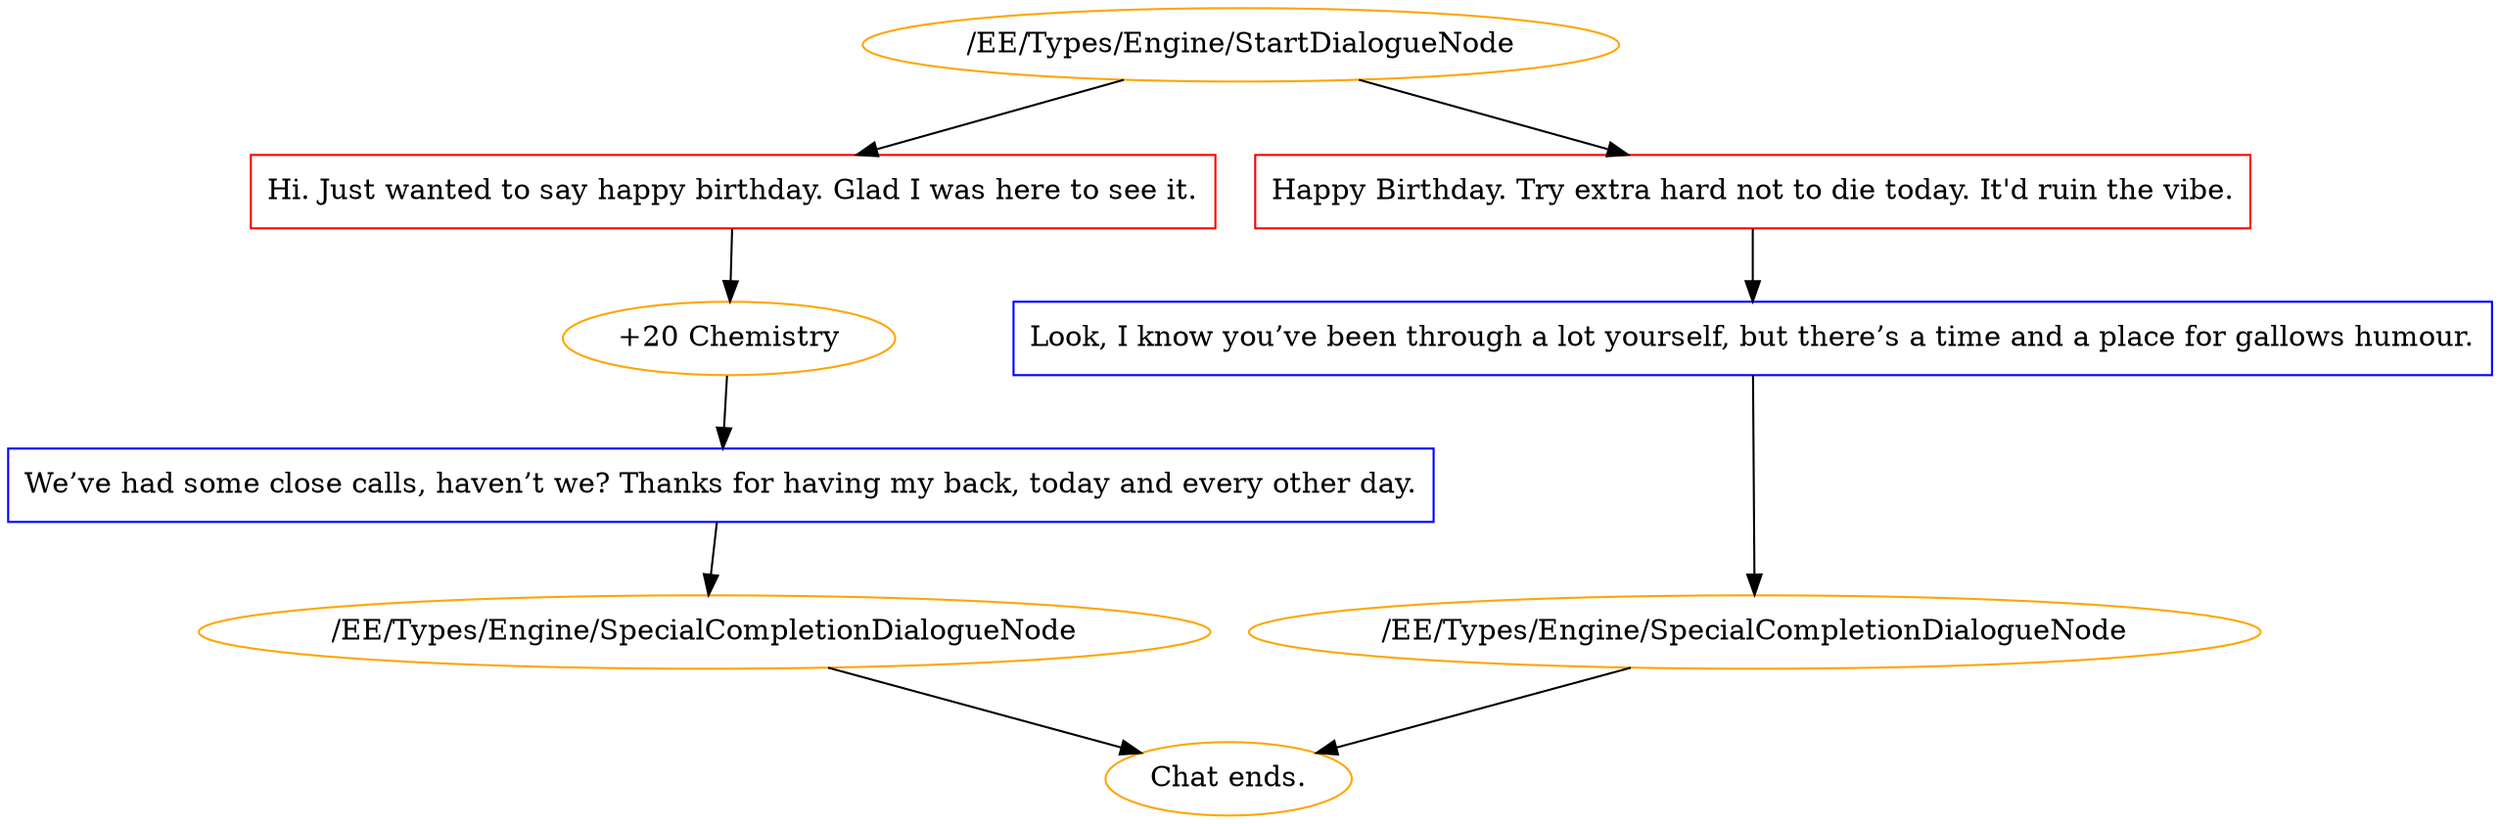 digraph {
	3192 [label="/EE/Types/Engine/StartDialogueNode",color=orange];
		3192 -> 3210;
		3192 -> 3212;
	3210 [label="Hi. Just wanted to say happy birthday. Glad I was here to see it.",shape=box,color=red];
		3210 -> 3211;
	3212 [label="Happy Birthday. Try extra hard not to die today. It'd ruin the vibe.",shape=box,color=red];
		3212 -> 3207;
	3211 [label="+20 Chemistry",color=orange];
		3211 -> 3209;
	3207 [label="Look, I know you’ve been through a lot yourself, but there’s a time and a place for gallows humour.",shape=box,color=blue];
		3207 -> 3000;
	3209 [label="We’ve had some close calls, haven’t we? Thanks for having my back, today and every other day.",shape=box,color=blue];
		3209 -> 3225;
	3000 [label="/EE/Types/Engine/SpecialCompletionDialogueNode",color=orange];
		3000 -> "Chat ends.";
	3225 [label="/EE/Types/Engine/SpecialCompletionDialogueNode",color=orange];
		3225 -> "Chat ends.";
	"Chat ends." [color=orange];
	"Chat ends." [color=orange];
}